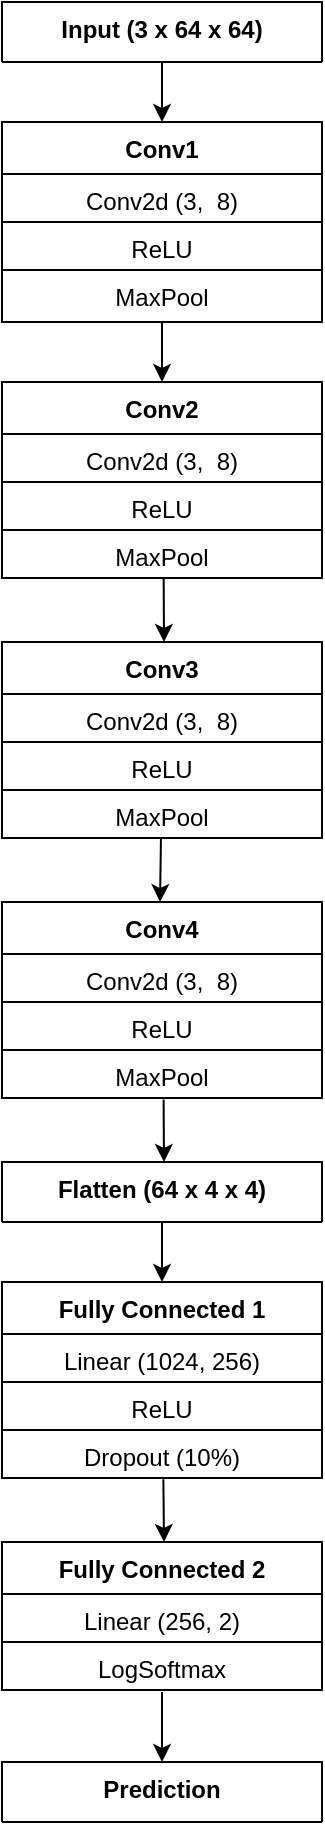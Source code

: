 <mxfile version="13.9.9" type="device"><diagram id="_UKoOUhOp8YZnH2jurOp" name="Page-1"><mxGraphModel dx="1536" dy="964" grid="1" gridSize="10" guides="1" tooltips="1" connect="1" arrows="1" fold="1" page="1" pageScale="1" pageWidth="827" pageHeight="1169" math="0" shadow="0"><root><mxCell id="0"/><mxCell id="1" parent="0"/><mxCell id="4OE0XZwIxOSqNVjTfe4x-26" style="edgeStyle=orthogonalEdgeStyle;rounded=0;orthogonalLoop=1;jettySize=auto;html=1;" edge="1" parent="1" source="4OE0XZwIxOSqNVjTfe4x-1" target="4OE0XZwIxOSqNVjTfe4x-5"><mxGeometry relative="1" as="geometry"/></mxCell><mxCell id="4OE0XZwIxOSqNVjTfe4x-1" value="Input (3 x 64 x 64)" style="swimlane;fontStyle=1;align=center;verticalAlign=top;childLayout=stackLayout;horizontal=1;startSize=30;horizontalStack=0;resizeParent=1;resizeParentMax=0;resizeLast=0;collapsible=1;marginBottom=0;" vertex="1" parent="1"><mxGeometry x="310" y="220" width="160" height="30" as="geometry"/></mxCell><mxCell id="4OE0XZwIxOSqNVjTfe4x-5" value="Conv1" style="swimlane;fontStyle=1;align=center;verticalAlign=top;childLayout=stackLayout;horizontal=1;startSize=26;horizontalStack=0;resizeParent=1;resizeParentMax=0;resizeLast=0;collapsible=1;marginBottom=0;" vertex="1" parent="1"><mxGeometry x="310" y="280" width="160" height="100" as="geometry"/></mxCell><mxCell id="4OE0XZwIxOSqNVjTfe4x-9" value="Conv2d (3,  8)" style="text;fillColor=none;align=center;verticalAlign=top;spacingLeft=4;spacingRight=4;overflow=hidden;rotatable=0;points=[[0,0.5],[1,0.5]];portConstraint=eastwest;strokeColor=#000000;" vertex="1" parent="4OE0XZwIxOSqNVjTfe4x-5"><mxGeometry y="26" width="160" height="24" as="geometry"/></mxCell><mxCell id="4OE0XZwIxOSqNVjTfe4x-12" value="ReLU" style="text;fillColor=none;align=center;verticalAlign=top;spacingLeft=4;spacingRight=4;overflow=hidden;rotatable=0;points=[[0,0.5],[1,0.5]];portConstraint=eastwest;strokeColor=#000000;" vertex="1" parent="4OE0XZwIxOSqNVjTfe4x-5"><mxGeometry y="50" width="160" height="24" as="geometry"/></mxCell><mxCell id="4OE0XZwIxOSqNVjTfe4x-13" value="MaxPool" style="text;fillColor=none;align=center;verticalAlign=top;spacingLeft=4;spacingRight=4;overflow=hidden;rotatable=0;points=[[0,0.5],[1,0.5]];portConstraint=eastwest;strokeColor=#000000;" vertex="1" parent="4OE0XZwIxOSqNVjTfe4x-5"><mxGeometry y="74" width="160" height="26" as="geometry"/></mxCell><mxCell id="4OE0XZwIxOSqNVjTfe4x-28" style="edgeStyle=orthogonalEdgeStyle;rounded=0;orthogonalLoop=1;jettySize=auto;html=1;entryX=0.5;entryY=1;entryDx=0;entryDy=0;entryPerimeter=0;startArrow=classic;startFill=1;endArrow=none;endFill=0;" edge="1" parent="1" source="4OE0XZwIxOSqNVjTfe4x-14" target="4OE0XZwIxOSqNVjTfe4x-13"><mxGeometry relative="1" as="geometry"/></mxCell><mxCell id="4OE0XZwIxOSqNVjTfe4x-14" value="Conv2" style="swimlane;fontStyle=1;align=center;verticalAlign=top;childLayout=stackLayout;horizontal=1;startSize=26;horizontalStack=0;resizeParent=1;resizeParentMax=0;resizeLast=0;collapsible=1;marginBottom=0;" vertex="1" parent="1"><mxGeometry x="310" y="410" width="160" height="98" as="geometry"/></mxCell><mxCell id="4OE0XZwIxOSqNVjTfe4x-15" value="Conv2d (3,  8)" style="text;fillColor=none;align=center;verticalAlign=top;spacingLeft=4;spacingRight=4;overflow=hidden;rotatable=0;points=[[0,0.5],[1,0.5]];portConstraint=eastwest;strokeColor=#000000;" vertex="1" parent="4OE0XZwIxOSqNVjTfe4x-14"><mxGeometry y="26" width="160" height="24" as="geometry"/></mxCell><mxCell id="4OE0XZwIxOSqNVjTfe4x-16" value="ReLU" style="text;fillColor=none;align=center;verticalAlign=top;spacingLeft=4;spacingRight=4;overflow=hidden;rotatable=0;points=[[0,0.5],[1,0.5]];portConstraint=eastwest;strokeColor=#000000;" vertex="1" parent="4OE0XZwIxOSqNVjTfe4x-14"><mxGeometry y="50" width="160" height="24" as="geometry"/></mxCell><mxCell id="4OE0XZwIxOSqNVjTfe4x-17" value="MaxPool" style="text;fillColor=none;align=center;verticalAlign=top;spacingLeft=4;spacingRight=4;overflow=hidden;rotatable=0;points=[[0,0.5],[1,0.5]];portConstraint=eastwest;strokeColor=#000000;" vertex="1" parent="4OE0XZwIxOSqNVjTfe4x-14"><mxGeometry y="74" width="160" height="24" as="geometry"/></mxCell><mxCell id="4OE0XZwIxOSqNVjTfe4x-31" style="edgeStyle=orthogonalEdgeStyle;rounded=0;orthogonalLoop=1;jettySize=auto;html=1;entryX=0.499;entryY=1.011;entryDx=0;entryDy=0;entryPerimeter=0;startArrow=classic;startFill=1;endArrow=none;endFill=0;" edge="1" parent="1"><mxGeometry relative="1" as="geometry"><mxPoint x="391" y="540" as="sourcePoint"/><mxPoint x="390.84" y="508.264" as="targetPoint"/></mxGeometry></mxCell><mxCell id="4OE0XZwIxOSqNVjTfe4x-18" value="Conv3" style="swimlane;fontStyle=1;align=center;verticalAlign=top;childLayout=stackLayout;horizontal=1;startSize=26;horizontalStack=0;resizeParent=1;resizeParentMax=0;resizeLast=0;collapsible=1;marginBottom=0;" vertex="1" parent="1"><mxGeometry x="310" y="540" width="160" height="98" as="geometry"/></mxCell><mxCell id="4OE0XZwIxOSqNVjTfe4x-19" value="Conv2d (3,  8)" style="text;fillColor=none;align=center;verticalAlign=top;spacingLeft=4;spacingRight=4;overflow=hidden;rotatable=0;points=[[0,0.5],[1,0.5]];portConstraint=eastwest;strokeColor=#000000;" vertex="1" parent="4OE0XZwIxOSqNVjTfe4x-18"><mxGeometry y="26" width="160" height="24" as="geometry"/></mxCell><mxCell id="4OE0XZwIxOSqNVjTfe4x-20" value="ReLU" style="text;fillColor=none;align=center;verticalAlign=top;spacingLeft=4;spacingRight=4;overflow=hidden;rotatable=0;points=[[0,0.5],[1,0.5]];portConstraint=eastwest;strokeColor=#000000;" vertex="1" parent="4OE0XZwIxOSqNVjTfe4x-18"><mxGeometry y="50" width="160" height="24" as="geometry"/></mxCell><mxCell id="4OE0XZwIxOSqNVjTfe4x-21" value="MaxPool" style="text;fillColor=none;align=center;verticalAlign=top;spacingLeft=4;spacingRight=4;overflow=hidden;rotatable=0;points=[[0,0.5],[1,0.5]];portConstraint=eastwest;strokeColor=#000000;" vertex="1" parent="4OE0XZwIxOSqNVjTfe4x-18"><mxGeometry y="74" width="160" height="24" as="geometry"/></mxCell><mxCell id="4OE0XZwIxOSqNVjTfe4x-32" style="edgeStyle=orthogonalEdgeStyle;rounded=0;orthogonalLoop=1;jettySize=auto;html=1;entryX=0.503;entryY=1.012;entryDx=0;entryDy=0;entryPerimeter=0;startArrow=classic;startFill=1;endArrow=none;endFill=0;" edge="1" parent="1"><mxGeometry relative="1" as="geometry"><mxPoint x="389.01" y="670" as="sourcePoint"/><mxPoint x="389.48" y="638.288" as="targetPoint"/></mxGeometry></mxCell><mxCell id="4OE0XZwIxOSqNVjTfe4x-22" value="Conv4" style="swimlane;fontStyle=1;align=center;verticalAlign=top;childLayout=stackLayout;horizontal=1;startSize=26;horizontalStack=0;resizeParent=1;resizeParentMax=0;resizeLast=0;collapsible=1;marginBottom=0;" vertex="1" parent="1"><mxGeometry x="310" y="670" width="160" height="98" as="geometry"/></mxCell><mxCell id="4OE0XZwIxOSqNVjTfe4x-23" value="Conv2d (3,  8)" style="text;fillColor=none;align=center;verticalAlign=top;spacingLeft=4;spacingRight=4;overflow=hidden;rotatable=0;points=[[0,0.5],[1,0.5]];portConstraint=eastwest;strokeColor=#000000;" vertex="1" parent="4OE0XZwIxOSqNVjTfe4x-22"><mxGeometry y="26" width="160" height="24" as="geometry"/></mxCell><mxCell id="4OE0XZwIxOSqNVjTfe4x-24" value="ReLU" style="text;fillColor=none;align=center;verticalAlign=top;spacingLeft=4;spacingRight=4;overflow=hidden;rotatable=0;points=[[0,0.5],[1,0.5]];portConstraint=eastwest;strokeColor=#000000;" vertex="1" parent="4OE0XZwIxOSqNVjTfe4x-22"><mxGeometry y="50" width="160" height="24" as="geometry"/></mxCell><mxCell id="4OE0XZwIxOSqNVjTfe4x-25" value="MaxPool" style="text;fillColor=none;align=center;verticalAlign=top;spacingLeft=4;spacingRight=4;overflow=hidden;rotatable=0;points=[[0,0.5],[1,0.5]];portConstraint=eastwest;strokeColor=#000000;" vertex="1" parent="4OE0XZwIxOSqNVjTfe4x-22"><mxGeometry y="74" width="160" height="24" as="geometry"/></mxCell><mxCell id="4OE0XZwIxOSqNVjTfe4x-37" style="edgeStyle=orthogonalEdgeStyle;rounded=0;orthogonalLoop=1;jettySize=auto;html=1;entryX=0.505;entryY=1.029;entryDx=0;entryDy=0;entryPerimeter=0;startArrow=classic;startFill=1;endArrow=none;endFill=0;" edge="1" parent="1"><mxGeometry relative="1" as="geometry"><mxPoint x="391" y="800" as="sourcePoint"/><mxPoint x="390.8" y="768.696" as="targetPoint"/></mxGeometry></mxCell><mxCell id="4OE0XZwIxOSqNVjTfe4x-46" style="edgeStyle=orthogonalEdgeStyle;rounded=0;orthogonalLoop=1;jettySize=auto;html=1;exitX=0.5;exitY=1;exitDx=0;exitDy=0;startArrow=none;startFill=0;endArrow=classic;endFill=1;" edge="1" parent="1" source="4OE0XZwIxOSqNVjTfe4x-33" target="4OE0XZwIxOSqNVjTfe4x-38"><mxGeometry relative="1" as="geometry"/></mxCell><mxCell id="4OE0XZwIxOSqNVjTfe4x-33" value="Flatten (64 x 4 x 4)" style="swimlane;fontStyle=1;align=center;verticalAlign=top;childLayout=stackLayout;horizontal=1;startSize=30;horizontalStack=0;resizeParent=1;resizeParentMax=0;resizeLast=0;collapsible=1;marginBottom=0;" vertex="1" parent="1"><mxGeometry x="310" y="800" width="160" height="30" as="geometry"/></mxCell><mxCell id="4OE0XZwIxOSqNVjTfe4x-38" value="Fully Connected 1" style="swimlane;fontStyle=1;align=center;verticalAlign=top;childLayout=stackLayout;horizontal=1;startSize=26;horizontalStack=0;resizeParent=1;resizeParentMax=0;resizeLast=0;collapsible=1;marginBottom=0;" vertex="1" parent="1"><mxGeometry x="310" y="860" width="160" height="98" as="geometry"/></mxCell><mxCell id="4OE0XZwIxOSqNVjTfe4x-39" value="Linear (1024, 256)" style="text;fillColor=none;align=center;verticalAlign=top;spacingLeft=4;spacingRight=4;overflow=hidden;rotatable=0;points=[[0,0.5],[1,0.5]];portConstraint=eastwest;strokeColor=#000000;" vertex="1" parent="4OE0XZwIxOSqNVjTfe4x-38"><mxGeometry y="26" width="160" height="24" as="geometry"/></mxCell><mxCell id="4OE0XZwIxOSqNVjTfe4x-40" value="ReLU" style="text;fillColor=none;align=center;verticalAlign=top;spacingLeft=4;spacingRight=4;overflow=hidden;rotatable=0;points=[[0,0.5],[1,0.5]];portConstraint=eastwest;strokeColor=#000000;" vertex="1" parent="4OE0XZwIxOSqNVjTfe4x-38"><mxGeometry y="50" width="160" height="24" as="geometry"/></mxCell><mxCell id="4OE0XZwIxOSqNVjTfe4x-41" value="Dropout (10%)" style="text;fillColor=none;align=center;verticalAlign=top;spacingLeft=4;spacingRight=4;overflow=hidden;rotatable=0;points=[[0,0.5],[1,0.5]];portConstraint=eastwest;strokeColor=#000000;" vertex="1" parent="4OE0XZwIxOSqNVjTfe4x-38"><mxGeometry y="74" width="160" height="24" as="geometry"/></mxCell><mxCell id="4OE0XZwIxOSqNVjTfe4x-52" style="edgeStyle=orthogonalEdgeStyle;rounded=0;orthogonalLoop=1;jettySize=auto;html=1;entryX=0.498;entryY=1.026;entryDx=0;entryDy=0;entryPerimeter=0;startArrow=classic;startFill=1;endArrow=none;endFill=0;" edge="1" parent="1"><mxGeometry relative="1" as="geometry"><mxPoint x="391" y="990" as="sourcePoint"/><mxPoint x="390.68" y="958.624" as="targetPoint"/></mxGeometry></mxCell><mxCell id="4OE0XZwIxOSqNVjTfe4x-42" value="Fully Connected 2" style="swimlane;fontStyle=1;align=center;verticalAlign=top;childLayout=stackLayout;horizontal=1;startSize=26;horizontalStack=0;resizeParent=1;resizeParentMax=0;resizeLast=0;collapsible=1;marginBottom=0;" vertex="1" parent="1"><mxGeometry x="310" y="990" width="160" height="74" as="geometry"/></mxCell><mxCell id="4OE0XZwIxOSqNVjTfe4x-43" value="Linear (256, 2)" style="text;fillColor=none;align=center;verticalAlign=top;spacingLeft=4;spacingRight=4;overflow=hidden;rotatable=0;points=[[0,0.5],[1,0.5]];portConstraint=eastwest;strokeColor=#000000;" vertex="1" parent="4OE0XZwIxOSqNVjTfe4x-42"><mxGeometry y="26" width="160" height="24" as="geometry"/></mxCell><mxCell id="4OE0XZwIxOSqNVjTfe4x-44" value="LogSoftmax" style="text;fillColor=none;align=center;verticalAlign=top;spacingLeft=4;spacingRight=4;overflow=hidden;rotatable=0;points=[[0,0.5],[1,0.5]];portConstraint=eastwest;strokeColor=#000000;" vertex="1" parent="4OE0XZwIxOSqNVjTfe4x-42"><mxGeometry y="50" width="160" height="24" as="geometry"/></mxCell><mxCell id="4OE0XZwIxOSqNVjTfe4x-54" style="edgeStyle=orthogonalEdgeStyle;rounded=0;orthogonalLoop=1;jettySize=auto;html=1;startArrow=classic;startFill=1;endArrow=none;endFill=0;" edge="1" parent="1"><mxGeometry relative="1" as="geometry"><mxPoint x="390" y="1100" as="sourcePoint"/><mxPoint x="390" y="1065" as="targetPoint"/><Array as="points"><mxPoint x="390" y="1080"/><mxPoint x="390" y="1080"/></Array></mxGeometry></mxCell><mxCell id="4OE0XZwIxOSqNVjTfe4x-53" value="Prediction" style="swimlane;fontStyle=1;align=center;verticalAlign=top;childLayout=stackLayout;horizontal=1;startSize=30;horizontalStack=0;resizeParent=1;resizeParentMax=0;resizeLast=0;collapsible=1;marginBottom=0;" vertex="1" parent="1"><mxGeometry x="310" y="1100" width="160" height="30" as="geometry"/></mxCell></root></mxGraphModel></diagram></mxfile>